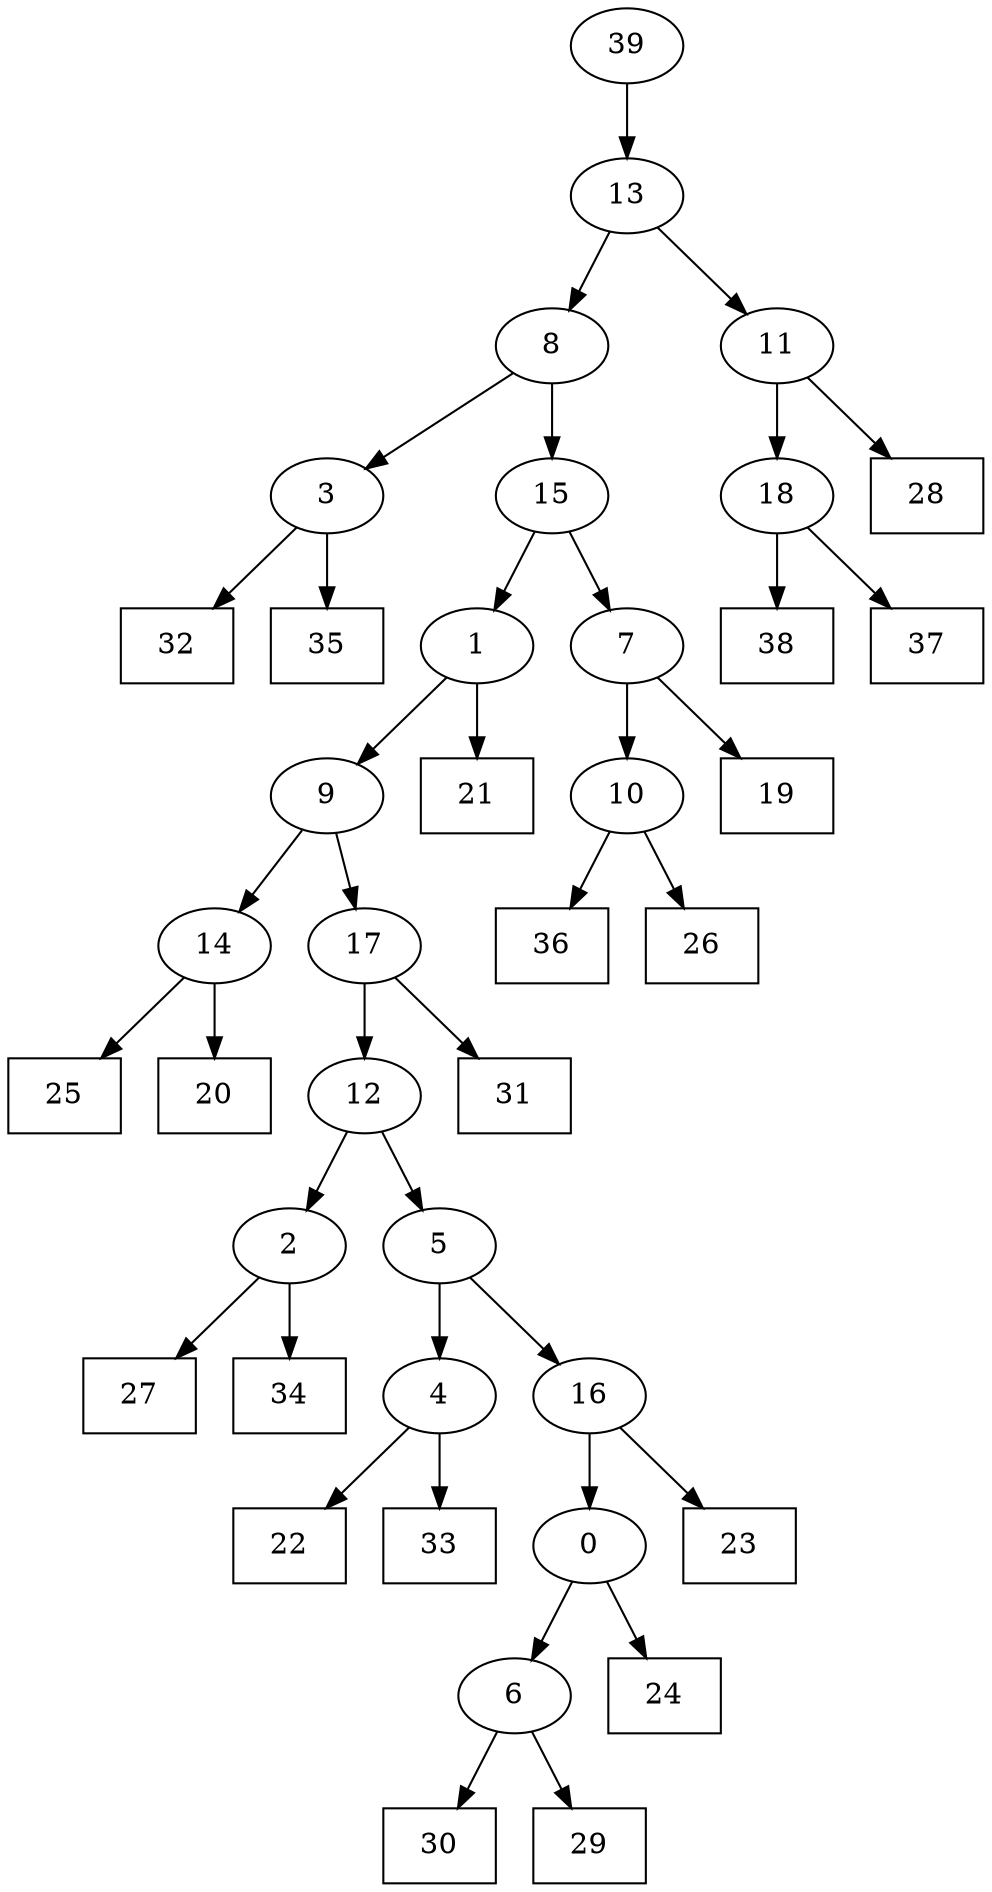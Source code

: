 digraph G {
0[label="0"];
1[label="1"];
2[label="2"];
3[label="3"];
4[label="4"];
5[label="5"];
6[label="6"];
7[label="7"];
8[label="8"];
9[label="9"];
10[label="10"];
11[label="11"];
12[label="12"];
13[label="13"];
14[label="14"];
15[label="15"];
16[label="16"];
17[label="17"];
18[label="18"];
19[shape=box,label="30"];
20[shape=box,label="38"];
21[shape=box,label="22"];
22[shape=box,label="27"];
23[shape=box,label="32"];
24[shape=box,label="31"];
25[shape=box,label="33"];
26[shape=box,label="23"];
27[shape=box,label="25"];
28[shape=box,label="24"];
29[shape=box,label="19"];
30[shape=box,label="29"];
31[shape=box,label="35"];
32[shape=box,label="37"];
33[shape=box,label="28"];
34[shape=box,label="36"];
35[shape=box,label="26"];
36[shape=box,label="21"];
37[shape=box,label="20"];
38[shape=box,label="34"];
39[label="39"];
18->32 ;
15->7 ;
4->21 ;
39->13 ;
1->36 ;
2->38 ;
0->6 ;
10->35 ;
7->29 ;
13->8 ;
12->2 ;
18->20 ;
10->34 ;
6->19 ;
13->11 ;
11->33 ;
8->15 ;
15->1 ;
1->9 ;
14->37 ;
6->30 ;
5->4 ;
12->5 ;
11->18 ;
16->0 ;
0->28 ;
7->10 ;
9->17 ;
17->24 ;
17->12 ;
5->16 ;
4->25 ;
9->14 ;
14->27 ;
2->22 ;
3->31 ;
16->26 ;
8->3 ;
3->23 ;
}
